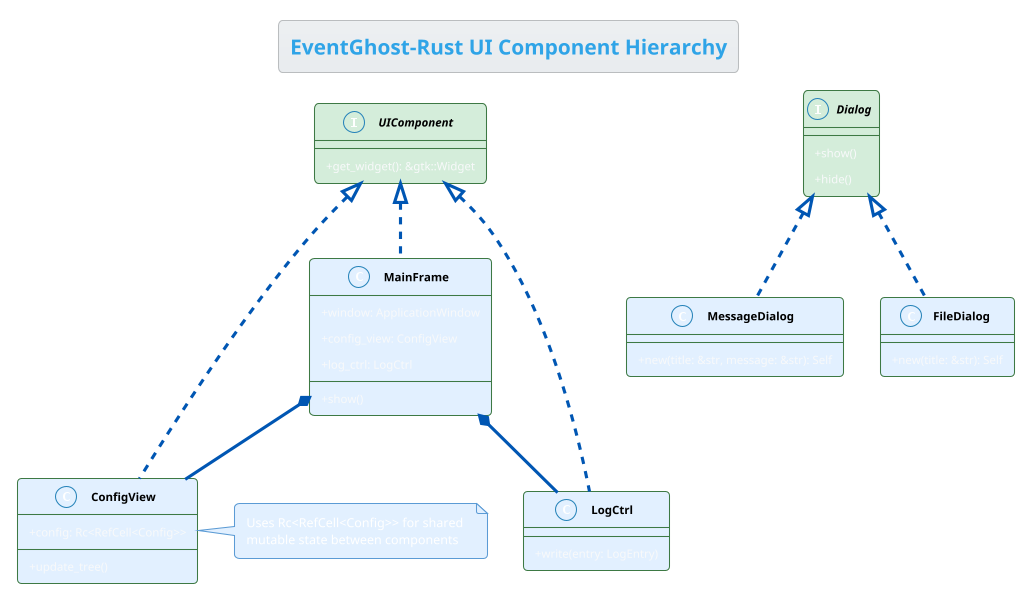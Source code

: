 @startuml UIComponents
!theme cerulean
skinparam classAttributeIconSize 0
skinparam classFontStyle bold
skinparam classBackgroundColor #FFFFFF
skinparam classBorderColor #3D7944
skinparam InterfaceBackgroundColor #D4EDDA
skinparam ArrowColor #0056B3
skinparam NoteBackgroundColor #E2F0FF
skinparam NoteBorderColor #5B9BD5
skinparam NoteTextColor #000000
skinparam ClassFontColor #000000

title "EventGhost-Rust UI Component Hierarchy"

interface UIComponent #D4EDDA {
  +get_widget(): &gtk::Widget
}

class MainFrame #E2F0FF {
  +window: ApplicationWindow
  +config_view: ConfigView
  +log_ctrl: LogCtrl
  +show()
}

class ConfigView #E2F0FF {
  +config: Rc<RefCell<Config>>
  +update_tree()
}

class LogCtrl #E2F0FF {
  +write(entry: LogEntry)
}

interface Dialog #D4EDDA {
  +show()
  +hide()
}

class MessageDialog #E2F0FF {
  +new(title: &str, message: &str): Self
}

class FileDialog #E2F0FF {
  +new(title: &str): Self
}

UIComponent <|.. MainFrame
UIComponent <|.. ConfigView
UIComponent <|.. LogCtrl

Dialog <|.. MessageDialog
Dialog <|.. FileDialog

MainFrame *-- ConfigView
MainFrame *-- LogCtrl

note right of ConfigView
  Uses Rc<RefCell<Config>> for shared 
  mutable state between components
end note

@enduml 